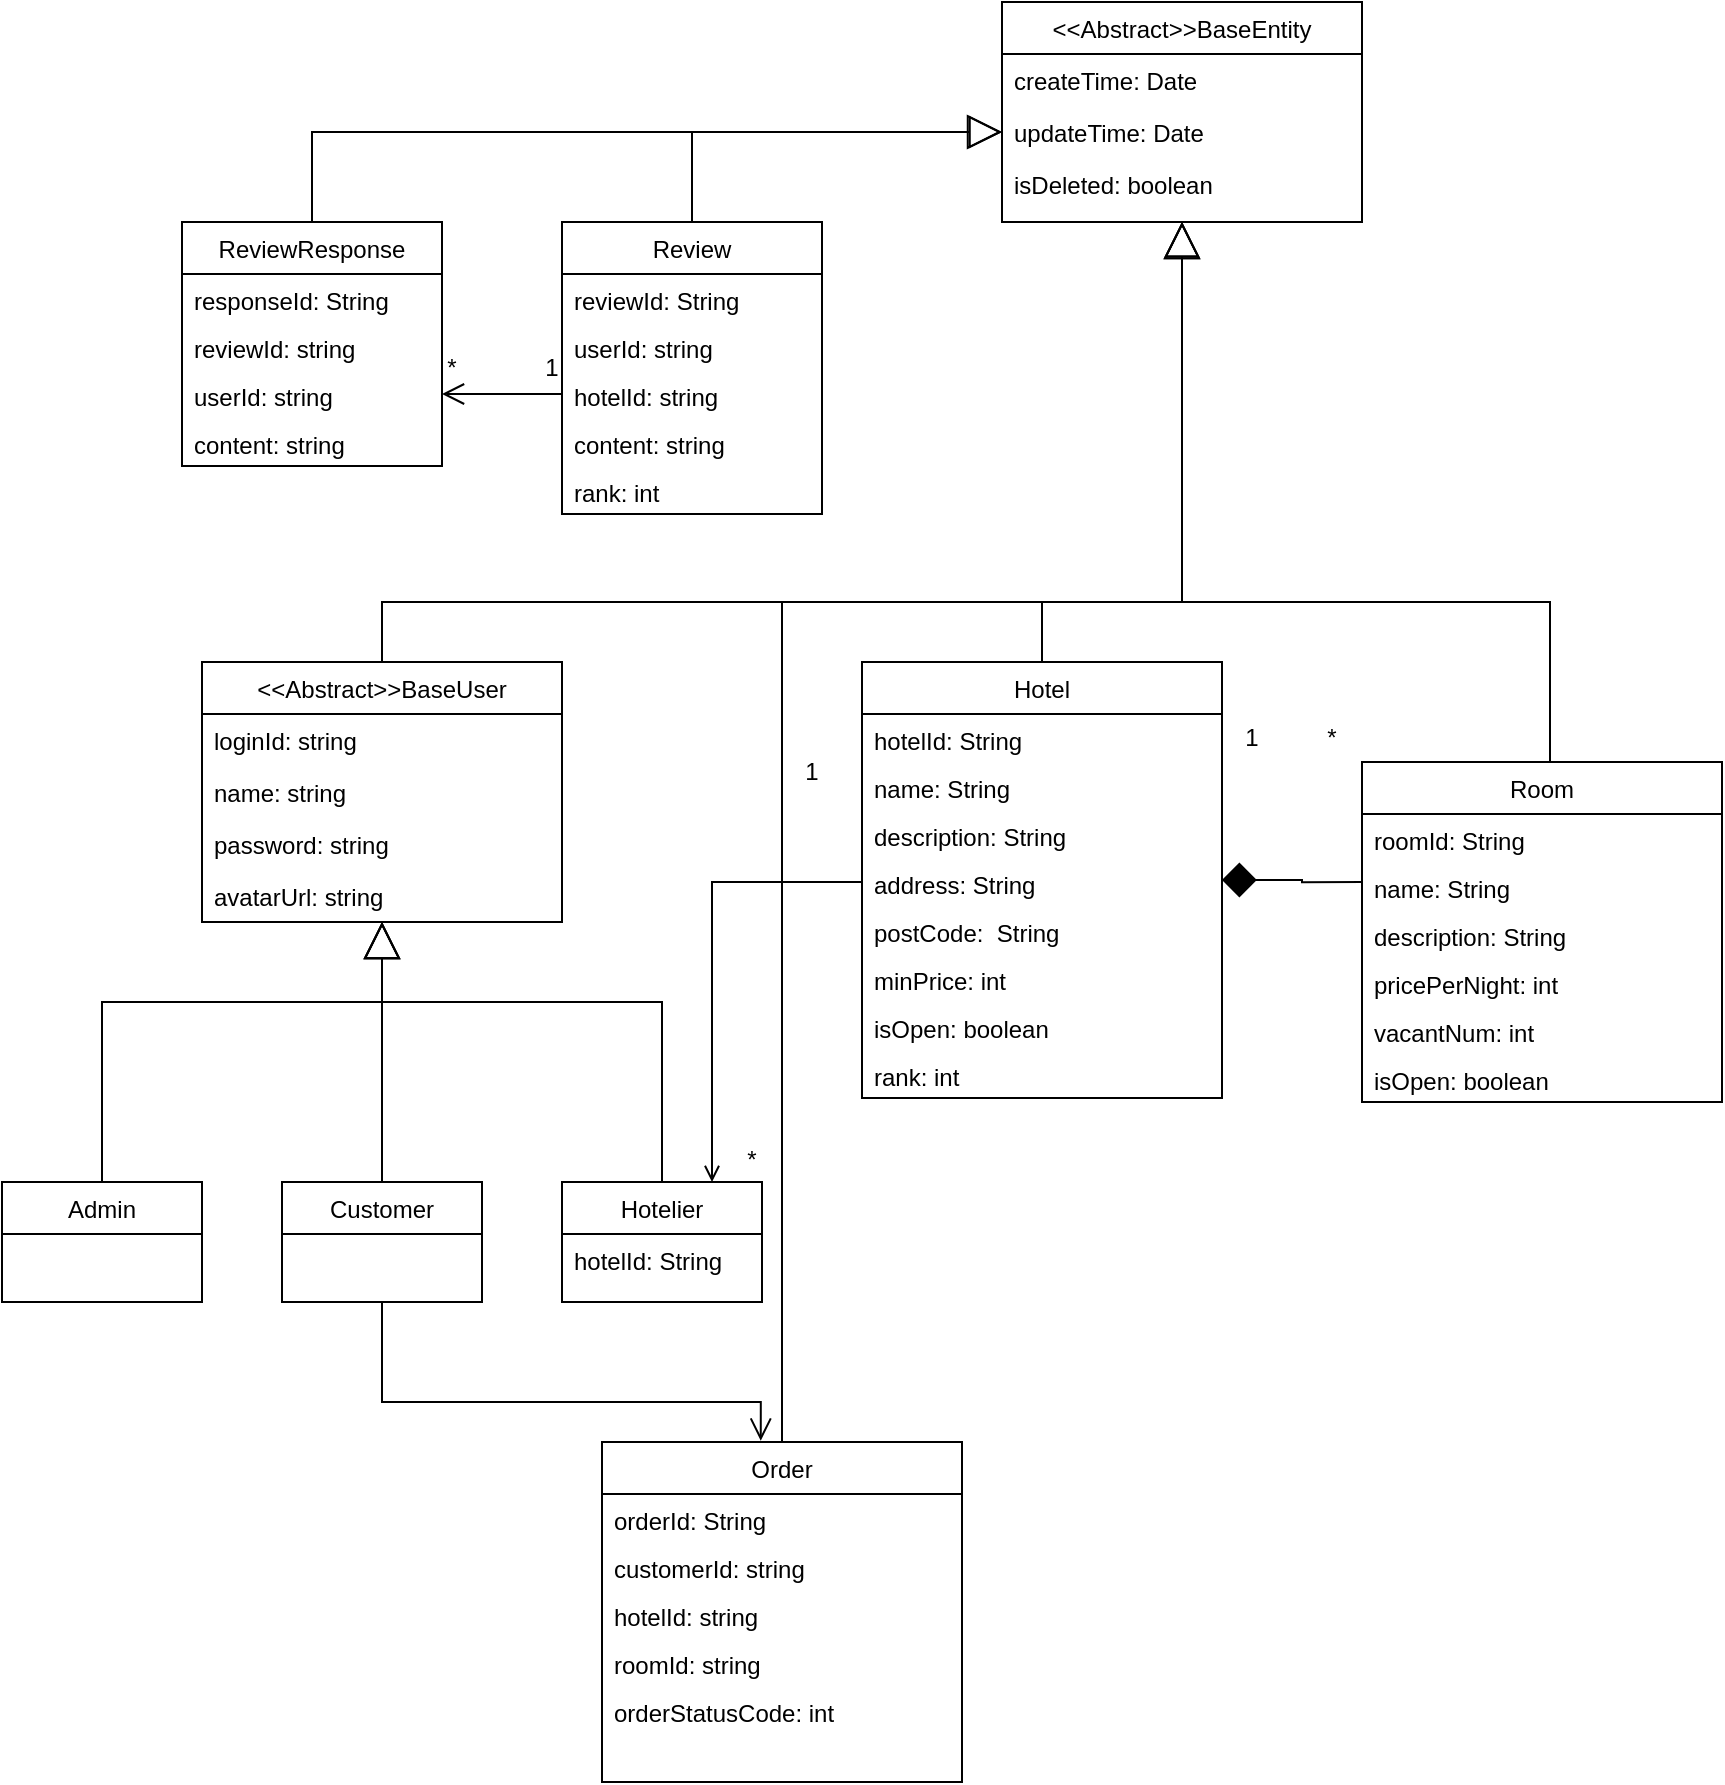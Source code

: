 <mxfile version="20.2.3" type="github">
  <diagram id="C5RBs43oDa-KdzZeNtuy" name="Page-1">
    <mxGraphModel dx="1227" dy="494" grid="1" gridSize="10" guides="1" tooltips="1" connect="1" arrows="1" fold="1" page="1" pageScale="1" pageWidth="827" pageHeight="1169" math="0" shadow="0">
      <root>
        <mxCell id="WIyWlLk6GJQsqaUBKTNV-0" />
        <mxCell id="WIyWlLk6GJQsqaUBKTNV-1" parent="WIyWlLk6GJQsqaUBKTNV-0" />
        <mxCell id="auJOayeI8-Ruqiid-69b-0" value="&lt;&lt;Abstract&gt;&gt;BaseEntity" style="swimlane;fontStyle=0;align=center;verticalAlign=top;childLayout=stackLayout;horizontal=1;startSize=26;horizontalStack=0;resizeParent=1;resizeLast=0;collapsible=1;marginBottom=0;rounded=0;shadow=0;strokeWidth=1;" vertex="1" parent="WIyWlLk6GJQsqaUBKTNV-1">
          <mxGeometry x="140" y="100" width="180" height="110" as="geometry">
            <mxRectangle x="130" y="380" width="160" height="26" as="alternateBounds" />
          </mxGeometry>
        </mxCell>
        <mxCell id="auJOayeI8-Ruqiid-69b-1" value="createTime: Date" style="text;align=left;verticalAlign=top;spacingLeft=4;spacingRight=4;overflow=hidden;rotatable=0;points=[[0,0.5],[1,0.5]];portConstraint=eastwest;" vertex="1" parent="auJOayeI8-Ruqiid-69b-0">
          <mxGeometry y="26" width="180" height="26" as="geometry" />
        </mxCell>
        <mxCell id="auJOayeI8-Ruqiid-69b-2" value="updateTime: Date" style="text;align=left;verticalAlign=top;spacingLeft=4;spacingRight=4;overflow=hidden;rotatable=0;points=[[0,0.5],[1,0.5]];portConstraint=eastwest;rounded=0;shadow=0;html=0;" vertex="1" parent="auJOayeI8-Ruqiid-69b-0">
          <mxGeometry y="52" width="180" height="26" as="geometry" />
        </mxCell>
        <mxCell id="auJOayeI8-Ruqiid-69b-6" value="isDeleted: boolean" style="text;align=left;verticalAlign=top;spacingLeft=4;spacingRight=4;overflow=hidden;rotatable=0;points=[[0,0.5],[1,0.5]];portConstraint=eastwest;rounded=0;shadow=0;html=0;" vertex="1" parent="auJOayeI8-Ruqiid-69b-0">
          <mxGeometry y="78" width="180" height="26" as="geometry" />
        </mxCell>
        <mxCell id="auJOayeI8-Ruqiid-69b-11" style="edgeStyle=orthogonalEdgeStyle;rounded=0;orthogonalLoop=1;jettySize=auto;html=1;entryX=0.5;entryY=1;entryDx=0;entryDy=0;exitX=0.5;exitY=0;exitDx=0;exitDy=0;endArrow=block;endFill=0;strokeWidth=1;endSize=16;" edge="1" parent="WIyWlLk6GJQsqaUBKTNV-1" source="auJOayeI8-Ruqiid-69b-7" target="auJOayeI8-Ruqiid-69b-0">
          <mxGeometry relative="1" as="geometry">
            <Array as="points">
              <mxPoint x="-170" y="400" />
              <mxPoint x="230" y="400" />
            </Array>
          </mxGeometry>
        </mxCell>
        <mxCell id="auJOayeI8-Ruqiid-69b-7" value="&lt;&lt;Abstract&gt;&gt;BaseUser" style="swimlane;fontStyle=0;align=center;verticalAlign=top;childLayout=stackLayout;horizontal=1;startSize=26;horizontalStack=0;resizeParent=1;resizeLast=0;collapsible=1;marginBottom=0;rounded=0;shadow=0;strokeWidth=1;" vertex="1" parent="WIyWlLk6GJQsqaUBKTNV-1">
          <mxGeometry x="-260" y="430" width="180" height="130" as="geometry">
            <mxRectangle x="130" y="380" width="160" height="26" as="alternateBounds" />
          </mxGeometry>
        </mxCell>
        <mxCell id="auJOayeI8-Ruqiid-69b-8" value="loginId: string" style="text;align=left;verticalAlign=top;spacingLeft=4;spacingRight=4;overflow=hidden;rotatable=0;points=[[0,0.5],[1,0.5]];portConstraint=eastwest;" vertex="1" parent="auJOayeI8-Ruqiid-69b-7">
          <mxGeometry y="26" width="180" height="26" as="geometry" />
        </mxCell>
        <mxCell id="auJOayeI8-Ruqiid-69b-47" value="name: string" style="text;align=left;verticalAlign=top;spacingLeft=4;spacingRight=4;overflow=hidden;rotatable=0;points=[[0,0.5],[1,0.5]];portConstraint=eastwest;" vertex="1" parent="auJOayeI8-Ruqiid-69b-7">
          <mxGeometry y="52" width="180" height="26" as="geometry" />
        </mxCell>
        <mxCell id="auJOayeI8-Ruqiid-69b-9" value="password: string" style="text;align=left;verticalAlign=top;spacingLeft=4;spacingRight=4;overflow=hidden;rotatable=0;points=[[0,0.5],[1,0.5]];portConstraint=eastwest;rounded=0;shadow=0;html=0;" vertex="1" parent="auJOayeI8-Ruqiid-69b-7">
          <mxGeometry y="78" width="180" height="26" as="geometry" />
        </mxCell>
        <mxCell id="auJOayeI8-Ruqiid-69b-10" value="avatarUrl: string" style="text;align=left;verticalAlign=top;spacingLeft=4;spacingRight=4;overflow=hidden;rotatable=0;points=[[0,0.5],[1,0.5]];portConstraint=eastwest;rounded=0;shadow=0;html=0;" vertex="1" parent="auJOayeI8-Ruqiid-69b-7">
          <mxGeometry y="104" width="180" height="26" as="geometry" />
        </mxCell>
        <mxCell id="auJOayeI8-Ruqiid-69b-16" style="edgeStyle=orthogonalEdgeStyle;rounded=0;orthogonalLoop=1;jettySize=auto;html=1;entryX=0.5;entryY=1;entryDx=0;entryDy=0;endArrow=block;endFill=0;endSize=16;strokeWidth=1;exitX=0.5;exitY=0;exitDx=0;exitDy=0;" edge="1" parent="WIyWlLk6GJQsqaUBKTNV-1" source="auJOayeI8-Ruqiid-69b-12" target="auJOayeI8-Ruqiid-69b-7">
          <mxGeometry relative="1" as="geometry">
            <Array as="points">
              <mxPoint x="-310" y="600" />
              <mxPoint x="-170" y="600" />
            </Array>
          </mxGeometry>
        </mxCell>
        <mxCell id="auJOayeI8-Ruqiid-69b-12" value="Admin" style="swimlane;fontStyle=0;align=center;verticalAlign=top;childLayout=stackLayout;horizontal=1;startSize=26;horizontalStack=0;resizeParent=1;resizeLast=0;collapsible=1;marginBottom=0;rounded=0;shadow=0;strokeWidth=1;" vertex="1" parent="WIyWlLk6GJQsqaUBKTNV-1">
          <mxGeometry x="-360" y="690" width="100" height="60" as="geometry">
            <mxRectangle x="130" y="380" width="160" height="26" as="alternateBounds" />
          </mxGeometry>
        </mxCell>
        <mxCell id="auJOayeI8-Ruqiid-69b-18" style="edgeStyle=orthogonalEdgeStyle;rounded=0;orthogonalLoop=1;jettySize=auto;html=1;endArrow=block;endFill=0;endSize=16;strokeWidth=1;" edge="1" parent="WIyWlLk6GJQsqaUBKTNV-1" source="auJOayeI8-Ruqiid-69b-17">
          <mxGeometry relative="1" as="geometry">
            <mxPoint x="-170" y="560" as="targetPoint" />
          </mxGeometry>
        </mxCell>
        <mxCell id="auJOayeI8-Ruqiid-69b-62" style="edgeStyle=orthogonalEdgeStyle;rounded=0;orthogonalLoop=1;jettySize=auto;html=1;entryX=0.441;entryY=-0.004;entryDx=0;entryDy=0;entryPerimeter=0;startArrow=none;startFill=0;endArrow=open;endFill=0;startSize=15;endSize=9;targetPerimeterSpacing=0;strokeWidth=1;" edge="1" parent="WIyWlLk6GJQsqaUBKTNV-1" source="auJOayeI8-Ruqiid-69b-17" target="auJOayeI8-Ruqiid-69b-21">
          <mxGeometry relative="1" as="geometry">
            <Array as="points">
              <mxPoint x="-170" y="800" />
              <mxPoint x="19" y="800" />
            </Array>
          </mxGeometry>
        </mxCell>
        <mxCell id="auJOayeI8-Ruqiid-69b-17" value="Customer" style="swimlane;fontStyle=0;align=center;verticalAlign=top;childLayout=stackLayout;horizontal=1;startSize=26;horizontalStack=0;resizeParent=1;resizeLast=0;collapsible=1;marginBottom=0;rounded=0;shadow=0;strokeWidth=1;" vertex="1" parent="WIyWlLk6GJQsqaUBKTNV-1">
          <mxGeometry x="-220" y="690" width="100" height="60" as="geometry">
            <mxRectangle x="130" y="380" width="160" height="26" as="alternateBounds" />
          </mxGeometry>
        </mxCell>
        <mxCell id="auJOayeI8-Ruqiid-69b-20" style="edgeStyle=orthogonalEdgeStyle;rounded=0;orthogonalLoop=1;jettySize=auto;html=1;endArrow=block;endFill=0;endSize=16;strokeWidth=1;" edge="1" parent="WIyWlLk6GJQsqaUBKTNV-1" source="auJOayeI8-Ruqiid-69b-19">
          <mxGeometry relative="1" as="geometry">
            <mxPoint x="-170" y="560" as="targetPoint" />
            <Array as="points">
              <mxPoint x="-30" y="600" />
              <mxPoint x="-170" y="600" />
            </Array>
          </mxGeometry>
        </mxCell>
        <mxCell id="auJOayeI8-Ruqiid-69b-33" style="edgeStyle=orthogonalEdgeStyle;rounded=0;orthogonalLoop=1;jettySize=auto;html=1;entryX=0;entryY=0.5;entryDx=0;entryDy=0;endArrow=none;endFill=0;endSize=10;strokeWidth=1;exitX=0.75;exitY=0;exitDx=0;exitDy=0;startArrow=open;startFill=0;" edge="1" parent="WIyWlLk6GJQsqaUBKTNV-1" source="auJOayeI8-Ruqiid-69b-19" target="auJOayeI8-Ruqiid-69b-28">
          <mxGeometry relative="1" as="geometry" />
        </mxCell>
        <mxCell id="auJOayeI8-Ruqiid-69b-19" value="Hotelier" style="swimlane;fontStyle=0;align=center;verticalAlign=top;childLayout=stackLayout;horizontal=1;startSize=26;horizontalStack=0;resizeParent=1;resizeLast=0;collapsible=1;marginBottom=0;rounded=0;shadow=0;strokeWidth=1;" vertex="1" parent="WIyWlLk6GJQsqaUBKTNV-1">
          <mxGeometry x="-80" y="690" width="100" height="60" as="geometry">
            <mxRectangle x="130" y="380" width="160" height="26" as="alternateBounds" />
          </mxGeometry>
        </mxCell>
        <mxCell id="auJOayeI8-Ruqiid-69b-37" value="hotelId: String&#xa;" style="text;align=left;verticalAlign=top;spacingLeft=4;spacingRight=4;overflow=hidden;rotatable=0;points=[[0,0.5],[1,0.5]];portConstraint=eastwest;" vertex="1" parent="auJOayeI8-Ruqiid-69b-19">
          <mxGeometry y="26" width="100" height="24" as="geometry" />
        </mxCell>
        <mxCell id="auJOayeI8-Ruqiid-69b-78" style="edgeStyle=orthogonalEdgeStyle;rounded=0;orthogonalLoop=1;jettySize=auto;html=1;startArrow=none;startFill=0;endArrow=none;endFill=0;startSize=15;endSize=14;targetPerimeterSpacing=0;strokeWidth=1;" edge="1" parent="WIyWlLk6GJQsqaUBKTNV-1" source="auJOayeI8-Ruqiid-69b-21">
          <mxGeometry relative="1" as="geometry">
            <mxPoint x="-170" y="400" as="targetPoint" />
            <Array as="points">
              <mxPoint x="30" y="400" />
            </Array>
          </mxGeometry>
        </mxCell>
        <mxCell id="auJOayeI8-Ruqiid-69b-21" value="Order" style="swimlane;fontStyle=0;align=center;verticalAlign=top;childLayout=stackLayout;horizontal=1;startSize=26;horizontalStack=0;resizeParent=1;resizeLast=0;collapsible=1;marginBottom=0;rounded=0;shadow=0;strokeWidth=1;" vertex="1" parent="WIyWlLk6GJQsqaUBKTNV-1">
          <mxGeometry x="-60" y="820" width="180" height="170" as="geometry">
            <mxRectangle x="130" y="380" width="160" height="26" as="alternateBounds" />
          </mxGeometry>
        </mxCell>
        <mxCell id="auJOayeI8-Ruqiid-69b-22" value="orderId: String&#xa;" style="text;align=left;verticalAlign=top;spacingLeft=4;spacingRight=4;overflow=hidden;rotatable=0;points=[[0,0.5],[1,0.5]];portConstraint=eastwest;" vertex="1" parent="auJOayeI8-Ruqiid-69b-21">
          <mxGeometry y="26" width="180" height="24" as="geometry" />
        </mxCell>
        <mxCell id="auJOayeI8-Ruqiid-69b-23" value="customerId: string" style="text;align=left;verticalAlign=top;spacingLeft=4;spacingRight=4;overflow=hidden;rotatable=0;points=[[0,0.5],[1,0.5]];portConstraint=eastwest;" vertex="1" parent="auJOayeI8-Ruqiid-69b-21">
          <mxGeometry y="50" width="180" height="24" as="geometry" />
        </mxCell>
        <mxCell id="auJOayeI8-Ruqiid-69b-25" value="hotelId: string" style="text;align=left;verticalAlign=top;spacingLeft=4;spacingRight=4;overflow=hidden;rotatable=0;points=[[0,0.5],[1,0.5]];portConstraint=eastwest;" vertex="1" parent="auJOayeI8-Ruqiid-69b-21">
          <mxGeometry y="74" width="180" height="24" as="geometry" />
        </mxCell>
        <mxCell id="auJOayeI8-Ruqiid-69b-24" value="roomId: string" style="text;align=left;verticalAlign=top;spacingLeft=4;spacingRight=4;overflow=hidden;rotatable=0;points=[[0,0.5],[1,0.5]];portConstraint=eastwest;" vertex="1" parent="auJOayeI8-Ruqiid-69b-21">
          <mxGeometry y="98" width="180" height="24" as="geometry" />
        </mxCell>
        <mxCell id="auJOayeI8-Ruqiid-69b-34" value="orderStatusCode: int" style="text;align=left;verticalAlign=top;spacingLeft=4;spacingRight=4;overflow=hidden;rotatable=0;points=[[0,0.5],[1,0.5]];portConstraint=eastwest;" vertex="1" parent="auJOayeI8-Ruqiid-69b-21">
          <mxGeometry y="122" width="180" height="24" as="geometry" />
        </mxCell>
        <mxCell id="auJOayeI8-Ruqiid-69b-31" style="edgeStyle=orthogonalEdgeStyle;rounded=0;orthogonalLoop=1;jettySize=auto;html=1;endArrow=block;endFill=0;endSize=16;strokeWidth=1;" edge="1" parent="WIyWlLk6GJQsqaUBKTNV-1" source="auJOayeI8-Ruqiid-69b-26">
          <mxGeometry relative="1" as="geometry">
            <mxPoint x="230" y="210" as="targetPoint" />
            <Array as="points">
              <mxPoint x="160" y="400" />
              <mxPoint x="230" y="400" />
            </Array>
          </mxGeometry>
        </mxCell>
        <mxCell id="auJOayeI8-Ruqiid-69b-42" style="edgeStyle=orthogonalEdgeStyle;rounded=0;orthogonalLoop=1;jettySize=auto;html=1;entryX=0.001;entryY=0.419;entryDx=0;entryDy=0;entryPerimeter=0;startArrow=diamond;startFill=1;endArrow=none;endFill=0;endSize=10;strokeWidth=1;targetPerimeterSpacing=0;startSize=15;" edge="1" parent="WIyWlLk6GJQsqaUBKTNV-1" source="auJOayeI8-Ruqiid-69b-26" target="auJOayeI8-Ruqiid-69b-40">
          <mxGeometry relative="1" as="geometry" />
        </mxCell>
        <mxCell id="auJOayeI8-Ruqiid-69b-26" value="Hotel" style="swimlane;fontStyle=0;align=center;verticalAlign=top;childLayout=stackLayout;horizontal=1;startSize=26;horizontalStack=0;resizeParent=1;resizeLast=0;collapsible=1;marginBottom=0;rounded=0;shadow=0;strokeWidth=1;" vertex="1" parent="WIyWlLk6GJQsqaUBKTNV-1">
          <mxGeometry x="70" y="430" width="180" height="218" as="geometry">
            <mxRectangle x="130" y="380" width="160" height="26" as="alternateBounds" />
          </mxGeometry>
        </mxCell>
        <mxCell id="auJOayeI8-Ruqiid-69b-27" value="hotelId: String&#xa;" style="text;align=left;verticalAlign=top;spacingLeft=4;spacingRight=4;overflow=hidden;rotatable=0;points=[[0,0.5],[1,0.5]];portConstraint=eastwest;" vertex="1" parent="auJOayeI8-Ruqiid-69b-26">
          <mxGeometry y="26" width="180" height="24" as="geometry" />
        </mxCell>
        <mxCell id="auJOayeI8-Ruqiid-69b-46" value="name: String" style="text;align=left;verticalAlign=top;spacingLeft=4;spacingRight=4;overflow=hidden;rotatable=0;points=[[0,0.5],[1,0.5]];portConstraint=eastwest;" vertex="1" parent="auJOayeI8-Ruqiid-69b-26">
          <mxGeometry y="50" width="180" height="24" as="geometry" />
        </mxCell>
        <mxCell id="auJOayeI8-Ruqiid-69b-55" value="description: String" style="text;align=left;verticalAlign=top;spacingLeft=4;spacingRight=4;overflow=hidden;rotatable=0;points=[[0,0.5],[1,0.5]];portConstraint=eastwest;" vertex="1" parent="auJOayeI8-Ruqiid-69b-26">
          <mxGeometry y="74" width="180" height="24" as="geometry" />
        </mxCell>
        <mxCell id="auJOayeI8-Ruqiid-69b-28" value="address: String" style="text;align=left;verticalAlign=top;spacingLeft=4;spacingRight=4;overflow=hidden;rotatable=0;points=[[0,0.5],[1,0.5]];portConstraint=eastwest;" vertex="1" parent="auJOayeI8-Ruqiid-69b-26">
          <mxGeometry y="98" width="180" height="24" as="geometry" />
        </mxCell>
        <mxCell id="auJOayeI8-Ruqiid-69b-32" value="postCode:  String" style="text;align=left;verticalAlign=top;spacingLeft=4;spacingRight=4;overflow=hidden;rotatable=0;points=[[0,0.5],[1,0.5]];portConstraint=eastwest;" vertex="1" parent="auJOayeI8-Ruqiid-69b-26">
          <mxGeometry y="122" width="180" height="24" as="geometry" />
        </mxCell>
        <mxCell id="auJOayeI8-Ruqiid-69b-48" value="minPrice: int" style="text;align=left;verticalAlign=top;spacingLeft=4;spacingRight=4;overflow=hidden;rotatable=0;points=[[0,0.5],[1,0.5]];portConstraint=eastwest;" vertex="1" parent="auJOayeI8-Ruqiid-69b-26">
          <mxGeometry y="146" width="180" height="24" as="geometry" />
        </mxCell>
        <mxCell id="auJOayeI8-Ruqiid-69b-50" value="isOpen: boolean" style="text;align=left;verticalAlign=top;spacingLeft=4;spacingRight=4;overflow=hidden;rotatable=0;points=[[0,0.5],[1,0.5]];portConstraint=eastwest;" vertex="1" parent="auJOayeI8-Ruqiid-69b-26">
          <mxGeometry y="170" width="180" height="24" as="geometry" />
        </mxCell>
        <mxCell id="auJOayeI8-Ruqiid-69b-63" value="rank: int" style="text;align=left;verticalAlign=top;spacingLeft=4;spacingRight=4;overflow=hidden;rotatable=0;points=[[0,0.5],[1,0.5]];portConstraint=eastwest;" vertex="1" parent="auJOayeI8-Ruqiid-69b-26">
          <mxGeometry y="194" width="180" height="24" as="geometry" />
        </mxCell>
        <mxCell id="auJOayeI8-Ruqiid-69b-35" value="1" style="text;html=1;strokeColor=none;fillColor=none;align=center;verticalAlign=middle;whiteSpace=wrap;rounded=0;" vertex="1" parent="WIyWlLk6GJQsqaUBKTNV-1">
          <mxGeometry x="20" y="476.5" width="50" height="17" as="geometry" />
        </mxCell>
        <mxCell id="auJOayeI8-Ruqiid-69b-36" value="*" style="text;html=1;strokeColor=none;fillColor=none;align=center;verticalAlign=middle;whiteSpace=wrap;rounded=0;" vertex="1" parent="WIyWlLk6GJQsqaUBKTNV-1">
          <mxGeometry x="-10" y="670" width="50" height="17" as="geometry" />
        </mxCell>
        <mxCell id="auJOayeI8-Ruqiid-69b-43" style="edgeStyle=orthogonalEdgeStyle;rounded=0;orthogonalLoop=1;jettySize=auto;html=1;startArrow=none;startFill=0;endArrow=block;endFill=0;startSize=15;endSize=15;targetPerimeterSpacing=0;strokeWidth=1;entryX=0.5;entryY=1;entryDx=0;entryDy=0;" edge="1" parent="WIyWlLk6GJQsqaUBKTNV-1" source="auJOayeI8-Ruqiid-69b-38" target="auJOayeI8-Ruqiid-69b-0">
          <mxGeometry relative="1" as="geometry">
            <mxPoint x="230" y="370" as="targetPoint" />
            <Array as="points">
              <mxPoint x="414" y="400" />
              <mxPoint x="230" y="400" />
            </Array>
          </mxGeometry>
        </mxCell>
        <mxCell id="auJOayeI8-Ruqiid-69b-38" value="Room" style="swimlane;fontStyle=0;align=center;verticalAlign=top;childLayout=stackLayout;horizontal=1;startSize=26;horizontalStack=0;resizeParent=1;resizeLast=0;collapsible=1;marginBottom=0;rounded=0;shadow=0;strokeWidth=1;" vertex="1" parent="WIyWlLk6GJQsqaUBKTNV-1">
          <mxGeometry x="320" y="480" width="180" height="170" as="geometry">
            <mxRectangle x="130" y="380" width="160" height="26" as="alternateBounds" />
          </mxGeometry>
        </mxCell>
        <mxCell id="auJOayeI8-Ruqiid-69b-39" value="roomId: String&#xa;" style="text;align=left;verticalAlign=top;spacingLeft=4;spacingRight=4;overflow=hidden;rotatable=0;points=[[0,0.5],[1,0.5]];portConstraint=eastwest;" vertex="1" parent="auJOayeI8-Ruqiid-69b-38">
          <mxGeometry y="26" width="180" height="24" as="geometry" />
        </mxCell>
        <mxCell id="auJOayeI8-Ruqiid-69b-40" value="name: String" style="text;align=left;verticalAlign=top;spacingLeft=4;spacingRight=4;overflow=hidden;rotatable=0;points=[[0,0.5],[1,0.5]];portConstraint=eastwest;" vertex="1" parent="auJOayeI8-Ruqiid-69b-38">
          <mxGeometry y="50" width="180" height="24" as="geometry" />
        </mxCell>
        <mxCell id="auJOayeI8-Ruqiid-69b-54" value="description: String" style="text;align=left;verticalAlign=top;spacingLeft=4;spacingRight=4;overflow=hidden;rotatable=0;points=[[0,0.5],[1,0.5]];portConstraint=eastwest;" vertex="1" parent="auJOayeI8-Ruqiid-69b-38">
          <mxGeometry y="74" width="180" height="24" as="geometry" />
        </mxCell>
        <mxCell id="auJOayeI8-Ruqiid-69b-41" value="pricePerNight: int" style="text;align=left;verticalAlign=top;spacingLeft=4;spacingRight=4;overflow=hidden;rotatable=0;points=[[0,0.5],[1,0.5]];portConstraint=eastwest;" vertex="1" parent="auJOayeI8-Ruqiid-69b-38">
          <mxGeometry y="98" width="180" height="24" as="geometry" />
        </mxCell>
        <mxCell id="auJOayeI8-Ruqiid-69b-49" value="vacantNum: int" style="text;align=left;verticalAlign=top;spacingLeft=4;spacingRight=4;overflow=hidden;rotatable=0;points=[[0,0.5],[1,0.5]];portConstraint=eastwest;" vertex="1" parent="auJOayeI8-Ruqiid-69b-38">
          <mxGeometry y="122" width="180" height="24" as="geometry" />
        </mxCell>
        <mxCell id="auJOayeI8-Ruqiid-69b-51" value="isOpen: boolean" style="text;align=left;verticalAlign=top;spacingLeft=4;spacingRight=4;overflow=hidden;rotatable=0;points=[[0,0.5],[1,0.5]];portConstraint=eastwest;" vertex="1" parent="auJOayeI8-Ruqiid-69b-38">
          <mxGeometry y="146" width="180" height="24" as="geometry" />
        </mxCell>
        <mxCell id="auJOayeI8-Ruqiid-69b-44" value="1" style="text;html=1;strokeColor=none;fillColor=none;align=center;verticalAlign=middle;whiteSpace=wrap;rounded=0;" vertex="1" parent="WIyWlLk6GJQsqaUBKTNV-1">
          <mxGeometry x="250" y="459.5" width="30" height="17" as="geometry" />
        </mxCell>
        <mxCell id="auJOayeI8-Ruqiid-69b-45" value="*" style="text;html=1;strokeColor=none;fillColor=none;align=center;verticalAlign=middle;whiteSpace=wrap;rounded=0;" vertex="1" parent="WIyWlLk6GJQsqaUBKTNV-1">
          <mxGeometry x="290" y="459.5" width="30" height="17" as="geometry" />
        </mxCell>
        <mxCell id="auJOayeI8-Ruqiid-69b-71" style="edgeStyle=orthogonalEdgeStyle;rounded=0;orthogonalLoop=1;jettySize=auto;html=1;startArrow=none;startFill=0;endArrow=open;endFill=0;startSize=15;endSize=9;targetPerimeterSpacing=0;strokeWidth=1;entryX=1;entryY=0.5;entryDx=0;entryDy=0;" edge="1" parent="WIyWlLk6GJQsqaUBKTNV-1" source="auJOayeI8-Ruqiid-69b-56" target="auJOayeI8-Ruqiid-69b-74">
          <mxGeometry relative="1" as="geometry">
            <Array as="points">
              <mxPoint x="-90" y="296" />
              <mxPoint x="-90" y="296" />
            </Array>
          </mxGeometry>
        </mxCell>
        <mxCell id="auJOayeI8-Ruqiid-69b-76" style="edgeStyle=orthogonalEdgeStyle;rounded=0;orthogonalLoop=1;jettySize=auto;html=1;entryX=0;entryY=0.5;entryDx=0;entryDy=0;startArrow=none;startFill=0;endArrow=block;endFill=0;startSize=15;endSize=14;targetPerimeterSpacing=0;strokeWidth=1;" edge="1" parent="WIyWlLk6GJQsqaUBKTNV-1" source="auJOayeI8-Ruqiid-69b-56" target="auJOayeI8-Ruqiid-69b-2">
          <mxGeometry relative="1" as="geometry" />
        </mxCell>
        <mxCell id="auJOayeI8-Ruqiid-69b-56" value="Review" style="swimlane;fontStyle=0;align=center;verticalAlign=top;childLayout=stackLayout;horizontal=1;startSize=26;horizontalStack=0;resizeParent=1;resizeLast=0;collapsible=1;marginBottom=0;rounded=0;shadow=0;strokeWidth=1;" vertex="1" parent="WIyWlLk6GJQsqaUBKTNV-1">
          <mxGeometry x="-80" y="210" width="130" height="146" as="geometry">
            <mxRectangle x="130" y="380" width="160" height="26" as="alternateBounds" />
          </mxGeometry>
        </mxCell>
        <mxCell id="auJOayeI8-Ruqiid-69b-57" value="reviewId: String&#xa;" style="text;align=left;verticalAlign=top;spacingLeft=4;spacingRight=4;overflow=hidden;rotatable=0;points=[[0,0.5],[1,0.5]];portConstraint=eastwest;" vertex="1" parent="auJOayeI8-Ruqiid-69b-56">
          <mxGeometry y="26" width="130" height="24" as="geometry" />
        </mxCell>
        <mxCell id="auJOayeI8-Ruqiid-69b-58" value="userId: string" style="text;align=left;verticalAlign=top;spacingLeft=4;spacingRight=4;overflow=hidden;rotatable=0;points=[[0,0.5],[1,0.5]];portConstraint=eastwest;" vertex="1" parent="auJOayeI8-Ruqiid-69b-56">
          <mxGeometry y="50" width="130" height="24" as="geometry" />
        </mxCell>
        <mxCell id="auJOayeI8-Ruqiid-69b-59" value="hotelId: string" style="text;align=left;verticalAlign=top;spacingLeft=4;spacingRight=4;overflow=hidden;rotatable=0;points=[[0,0.5],[1,0.5]];portConstraint=eastwest;" vertex="1" parent="auJOayeI8-Ruqiid-69b-56">
          <mxGeometry y="74" width="130" height="24" as="geometry" />
        </mxCell>
        <mxCell id="auJOayeI8-Ruqiid-69b-60" value="content: string" style="text;align=left;verticalAlign=top;spacingLeft=4;spacingRight=4;overflow=hidden;rotatable=0;points=[[0,0.5],[1,0.5]];portConstraint=eastwest;" vertex="1" parent="auJOayeI8-Ruqiid-69b-56">
          <mxGeometry y="98" width="130" height="24" as="geometry" />
        </mxCell>
        <mxCell id="auJOayeI8-Ruqiid-69b-69" value="rank: int" style="text;align=left;verticalAlign=top;spacingLeft=4;spacingRight=4;overflow=hidden;rotatable=0;points=[[0,0.5],[1,0.5]];portConstraint=eastwest;" vertex="1" parent="auJOayeI8-Ruqiid-69b-56">
          <mxGeometry y="122" width="130" height="24" as="geometry" />
        </mxCell>
        <mxCell id="auJOayeI8-Ruqiid-69b-77" style="edgeStyle=orthogonalEdgeStyle;rounded=0;orthogonalLoop=1;jettySize=auto;html=1;entryX=0;entryY=0.5;entryDx=0;entryDy=0;startArrow=none;startFill=0;endArrow=block;endFill=0;startSize=15;endSize=15;targetPerimeterSpacing=0;strokeWidth=1;" edge="1" parent="WIyWlLk6GJQsqaUBKTNV-1" source="auJOayeI8-Ruqiid-69b-64" target="auJOayeI8-Ruqiid-69b-2">
          <mxGeometry relative="1" as="geometry" />
        </mxCell>
        <mxCell id="auJOayeI8-Ruqiid-69b-64" value="ReviewResponse" style="swimlane;fontStyle=0;align=center;verticalAlign=top;childLayout=stackLayout;horizontal=1;startSize=26;horizontalStack=0;resizeParent=1;resizeLast=0;collapsible=1;marginBottom=0;rounded=0;shadow=0;strokeWidth=1;" vertex="1" parent="WIyWlLk6GJQsqaUBKTNV-1">
          <mxGeometry x="-270" y="210" width="130" height="122" as="geometry">
            <mxRectangle x="130" y="380" width="160" height="26" as="alternateBounds" />
          </mxGeometry>
        </mxCell>
        <mxCell id="auJOayeI8-Ruqiid-69b-65" value="responseId: String&#xa;" style="text;align=left;verticalAlign=top;spacingLeft=4;spacingRight=4;overflow=hidden;rotatable=0;points=[[0,0.5],[1,0.5]];portConstraint=eastwest;" vertex="1" parent="auJOayeI8-Ruqiid-69b-64">
          <mxGeometry y="26" width="130" height="24" as="geometry" />
        </mxCell>
        <mxCell id="auJOayeI8-Ruqiid-69b-66" value="reviewId: string" style="text;align=left;verticalAlign=top;spacingLeft=4;spacingRight=4;overflow=hidden;rotatable=0;points=[[0,0.5],[1,0.5]];portConstraint=eastwest;" vertex="1" parent="auJOayeI8-Ruqiid-69b-64">
          <mxGeometry y="50" width="130" height="24" as="geometry" />
        </mxCell>
        <mxCell id="auJOayeI8-Ruqiid-69b-74" value="userId: string" style="text;align=left;verticalAlign=top;spacingLeft=4;spacingRight=4;overflow=hidden;rotatable=0;points=[[0,0.5],[1,0.5]];portConstraint=eastwest;" vertex="1" parent="auJOayeI8-Ruqiid-69b-64">
          <mxGeometry y="74" width="130" height="24" as="geometry" />
        </mxCell>
        <mxCell id="auJOayeI8-Ruqiid-69b-68" value="content: string" style="text;align=left;verticalAlign=top;spacingLeft=4;spacingRight=4;overflow=hidden;rotatable=0;points=[[0,0.5],[1,0.5]];portConstraint=eastwest;" vertex="1" parent="auJOayeI8-Ruqiid-69b-64">
          <mxGeometry y="98" width="130" height="24" as="geometry" />
        </mxCell>
        <mxCell id="auJOayeI8-Ruqiid-69b-72" value="1" style="text;html=1;strokeColor=none;fillColor=none;align=center;verticalAlign=middle;whiteSpace=wrap;rounded=0;" vertex="1" parent="WIyWlLk6GJQsqaUBKTNV-1">
          <mxGeometry x="-110" y="274.5" width="50" height="17" as="geometry" />
        </mxCell>
        <mxCell id="auJOayeI8-Ruqiid-69b-73" value="*" style="text;html=1;strokeColor=none;fillColor=none;align=center;verticalAlign=middle;whiteSpace=wrap;rounded=0;" vertex="1" parent="WIyWlLk6GJQsqaUBKTNV-1">
          <mxGeometry x="-160" y="274.5" width="50" height="17" as="geometry" />
        </mxCell>
      </root>
    </mxGraphModel>
  </diagram>
</mxfile>
